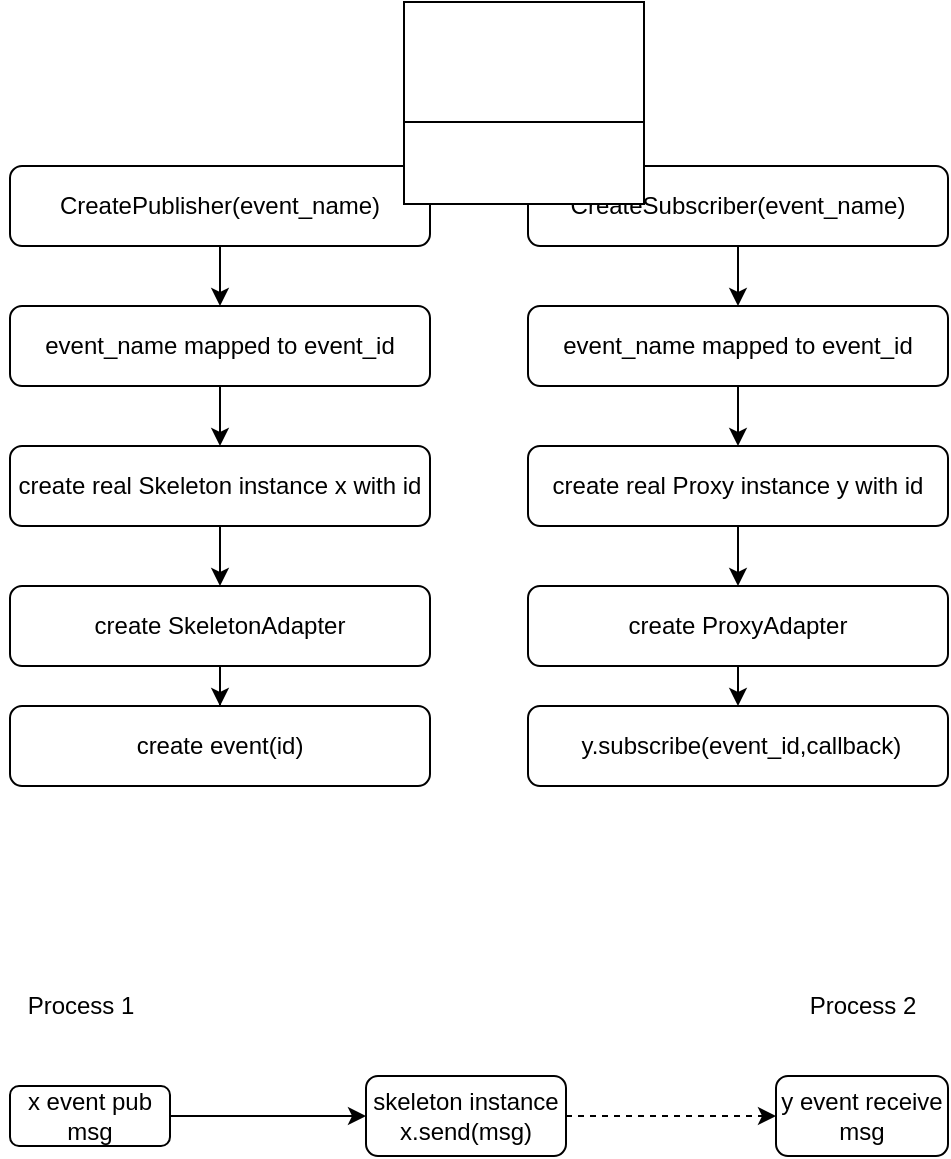 <mxfile version="20.6.0" type="github">
  <diagram id="C5RBs43oDa-KdzZeNtuy" name="Page-1">
    <mxGraphModel dx="1100" dy="0" grid="0" gridSize="10" guides="1" tooltips="1" connect="1" arrows="1" fold="1" page="1" pageScale="1" pageWidth="827" pageHeight="1169" math="0" shadow="0">
      <root>
        <mxCell id="WIyWlLk6GJQsqaUBKTNV-0" />
        <mxCell id="WIyWlLk6GJQsqaUBKTNV-1" parent="WIyWlLk6GJQsqaUBKTNV-0" />
        <mxCell id="O4454tOCm58ji1ov35bX-1" value="" style="edgeStyle=orthogonalEdgeStyle;rounded=0;orthogonalLoop=1;jettySize=auto;html=1;" parent="WIyWlLk6GJQsqaUBKTNV-1" source="WIyWlLk6GJQsqaUBKTNV-3" target="O4454tOCm58ji1ov35bX-0" edge="1">
          <mxGeometry relative="1" as="geometry" />
        </mxCell>
        <mxCell id="WIyWlLk6GJQsqaUBKTNV-3" value="CreatePublisher(event_name)" style="rounded=1;whiteSpace=wrap;html=1;fontSize=12;glass=0;strokeWidth=1;shadow=0;" parent="WIyWlLk6GJQsqaUBKTNV-1" vertex="1">
          <mxGeometry x="155" y="90" width="210" height="40" as="geometry" />
        </mxCell>
        <mxCell id="O4454tOCm58ji1ov35bX-3" value="" style="edgeStyle=orthogonalEdgeStyle;rounded=0;orthogonalLoop=1;jettySize=auto;html=1;" parent="WIyWlLk6GJQsqaUBKTNV-1" source="O4454tOCm58ji1ov35bX-0" target="O4454tOCm58ji1ov35bX-2" edge="1">
          <mxGeometry relative="1" as="geometry" />
        </mxCell>
        <mxCell id="O4454tOCm58ji1ov35bX-0" value="event_name mapped to event_id" style="rounded=1;whiteSpace=wrap;html=1;fontSize=12;glass=0;strokeWidth=1;shadow=0;" parent="WIyWlLk6GJQsqaUBKTNV-1" vertex="1">
          <mxGeometry x="155" y="160" width="210" height="40" as="geometry" />
        </mxCell>
        <mxCell id="O4454tOCm58ji1ov35bX-14" style="edgeStyle=orthogonalEdgeStyle;rounded=0;orthogonalLoop=1;jettySize=auto;html=1;exitX=0.5;exitY=1;exitDx=0;exitDy=0;" parent="WIyWlLk6GJQsqaUBKTNV-1" source="O4454tOCm58ji1ov35bX-2" target="O4454tOCm58ji1ov35bX-13" edge="1">
          <mxGeometry relative="1" as="geometry" />
        </mxCell>
        <mxCell id="O4454tOCm58ji1ov35bX-2" value="create real Skeleton instance x with id" style="rounded=1;whiteSpace=wrap;html=1;fontSize=12;glass=0;strokeWidth=1;shadow=0;" parent="WIyWlLk6GJQsqaUBKTNV-1" vertex="1">
          <mxGeometry x="155" y="230" width="210" height="40" as="geometry" />
        </mxCell>
        <mxCell id="O4454tOCm58ji1ov35bX-39" value="" style="edgeStyle=orthogonalEdgeStyle;rounded=0;orthogonalLoop=1;jettySize=auto;html=1;" parent="WIyWlLk6GJQsqaUBKTNV-1" source="O4454tOCm58ji1ov35bX-13" target="O4454tOCm58ji1ov35bX-38" edge="1">
          <mxGeometry relative="1" as="geometry" />
        </mxCell>
        <mxCell id="O4454tOCm58ji1ov35bX-13" value="create SkeletonAdapter" style="rounded=1;whiteSpace=wrap;html=1;fontSize=12;glass=0;strokeWidth=1;shadow=0;" parent="WIyWlLk6GJQsqaUBKTNV-1" vertex="1">
          <mxGeometry x="155" y="300" width="210" height="40" as="geometry" />
        </mxCell>
        <mxCell id="O4454tOCm58ji1ov35bX-16" value="" style="edgeStyle=orthogonalEdgeStyle;rounded=0;orthogonalLoop=1;jettySize=auto;html=1;" parent="WIyWlLk6GJQsqaUBKTNV-1" source="O4454tOCm58ji1ov35bX-17" target="O4454tOCm58ji1ov35bX-19" edge="1">
          <mxGeometry relative="1" as="geometry" />
        </mxCell>
        <mxCell id="O4454tOCm58ji1ov35bX-17" value="CreateSubscriber(event_name)" style="rounded=1;whiteSpace=wrap;html=1;fontSize=12;glass=0;strokeWidth=1;shadow=0;" parent="WIyWlLk6GJQsqaUBKTNV-1" vertex="1">
          <mxGeometry x="414" y="90" width="210" height="40" as="geometry" />
        </mxCell>
        <mxCell id="O4454tOCm58ji1ov35bX-18" value="" style="edgeStyle=orthogonalEdgeStyle;rounded=0;orthogonalLoop=1;jettySize=auto;html=1;" parent="WIyWlLk6GJQsqaUBKTNV-1" source="O4454tOCm58ji1ov35bX-19" target="O4454tOCm58ji1ov35bX-21" edge="1">
          <mxGeometry relative="1" as="geometry" />
        </mxCell>
        <mxCell id="O4454tOCm58ji1ov35bX-19" value="event_name mapped&amp;nbsp;to event_id" style="rounded=1;whiteSpace=wrap;html=1;fontSize=12;glass=0;strokeWidth=1;shadow=0;" parent="WIyWlLk6GJQsqaUBKTNV-1" vertex="1">
          <mxGeometry x="414" y="160" width="210" height="40" as="geometry" />
        </mxCell>
        <mxCell id="O4454tOCm58ji1ov35bX-20" style="edgeStyle=orthogonalEdgeStyle;rounded=0;orthogonalLoop=1;jettySize=auto;html=1;exitX=0.5;exitY=1;exitDx=0;exitDy=0;" parent="WIyWlLk6GJQsqaUBKTNV-1" source="O4454tOCm58ji1ov35bX-21" target="O4454tOCm58ji1ov35bX-24" edge="1">
          <mxGeometry relative="1" as="geometry" />
        </mxCell>
        <mxCell id="O4454tOCm58ji1ov35bX-21" value="create real Proxy instance y with id" style="rounded=1;whiteSpace=wrap;html=1;fontSize=12;glass=0;strokeWidth=1;shadow=0;" parent="WIyWlLk6GJQsqaUBKTNV-1" vertex="1">
          <mxGeometry x="414" y="230" width="210" height="40" as="geometry" />
        </mxCell>
        <mxCell id="O4454tOCm58ji1ov35bX-37" style="edgeStyle=orthogonalEdgeStyle;rounded=0;orthogonalLoop=1;jettySize=auto;html=1;exitX=0.5;exitY=1;exitDx=0;exitDy=0;entryX=0.5;entryY=0;entryDx=0;entryDy=0;" parent="WIyWlLk6GJQsqaUBKTNV-1" source="O4454tOCm58ji1ov35bX-24" target="O4454tOCm58ji1ov35bX-36" edge="1">
          <mxGeometry relative="1" as="geometry" />
        </mxCell>
        <mxCell id="O4454tOCm58ji1ov35bX-24" value="create ProxyAdapter" style="rounded=1;whiteSpace=wrap;html=1;fontSize=12;glass=0;strokeWidth=1;shadow=0;" parent="WIyWlLk6GJQsqaUBKTNV-1" vertex="1">
          <mxGeometry x="414" y="300" width="210" height="40" as="geometry" />
        </mxCell>
        <mxCell id="O4454tOCm58ji1ov35bX-31" value="" style="edgeStyle=orthogonalEdgeStyle;rounded=0;orthogonalLoop=1;jettySize=auto;html=1;" parent="WIyWlLk6GJQsqaUBKTNV-1" source="O4454tOCm58ji1ov35bX-25" target="O4454tOCm58ji1ov35bX-30" edge="1">
          <mxGeometry relative="1" as="geometry" />
        </mxCell>
        <mxCell id="O4454tOCm58ji1ov35bX-25" value="x event pub msg" style="rounded=1;whiteSpace=wrap;html=1;" parent="WIyWlLk6GJQsqaUBKTNV-1" vertex="1">
          <mxGeometry x="155" y="550" width="80" height="30" as="geometry" />
        </mxCell>
        <mxCell id="O4454tOCm58ji1ov35bX-41" style="edgeStyle=orthogonalEdgeStyle;rounded=0;orthogonalLoop=1;jettySize=auto;html=1;entryX=0;entryY=0.5;entryDx=0;entryDy=0;dashed=1;" parent="WIyWlLk6GJQsqaUBKTNV-1" source="O4454tOCm58ji1ov35bX-30" target="O4454tOCm58ji1ov35bX-34" edge="1">
          <mxGeometry relative="1" as="geometry" />
        </mxCell>
        <mxCell id="O4454tOCm58ji1ov35bX-30" value="skeleton instance x.send(msg)" style="rounded=1;whiteSpace=wrap;html=1;" parent="WIyWlLk6GJQsqaUBKTNV-1" vertex="1">
          <mxGeometry x="333" y="545" width="100" height="40" as="geometry" />
        </mxCell>
        <mxCell id="O4454tOCm58ji1ov35bX-34" value="y event receive msg" style="rounded=1;whiteSpace=wrap;html=1;" parent="WIyWlLk6GJQsqaUBKTNV-1" vertex="1">
          <mxGeometry x="538" y="545" width="86" height="40" as="geometry" />
        </mxCell>
        <mxCell id="O4454tOCm58ji1ov35bX-36" value="&amp;nbsp;y.subscribe(event_id,callback)" style="rounded=1;whiteSpace=wrap;html=1;" parent="WIyWlLk6GJQsqaUBKTNV-1" vertex="1">
          <mxGeometry x="414" y="360" width="210" height="40" as="geometry" />
        </mxCell>
        <mxCell id="O4454tOCm58ji1ov35bX-38" value="create event(id)" style="rounded=1;whiteSpace=wrap;html=1;fontSize=12;glass=0;strokeWidth=1;shadow=0;" parent="WIyWlLk6GJQsqaUBKTNV-1" vertex="1">
          <mxGeometry x="155" y="360" width="210" height="40" as="geometry" />
        </mxCell>
        <mxCell id="O4454tOCm58ji1ov35bX-42" value="Process 1" style="text;html=1;align=center;verticalAlign=middle;resizable=0;points=[];autosize=1;strokeColor=none;fillColor=none;" parent="WIyWlLk6GJQsqaUBKTNV-1" vertex="1">
          <mxGeometry x="150" y="495" width="80" height="30" as="geometry" />
        </mxCell>
        <mxCell id="O4454tOCm58ji1ov35bX-43" value="Process 2" style="text;html=1;align=center;verticalAlign=middle;resizable=0;points=[];autosize=1;strokeColor=none;fillColor=none;" parent="WIyWlLk6GJQsqaUBKTNV-1" vertex="1">
          <mxGeometry x="541" y="495" width="80" height="30" as="geometry" />
        </mxCell>
        <mxCell id="fRObYklnHsrDwvvKzXpT-0" value="" style="whiteSpace=wrap;html=1;" parent="WIyWlLk6GJQsqaUBKTNV-1" vertex="1">
          <mxGeometry x="352" y="49" width="120" height="60" as="geometry" />
        </mxCell>
        <mxCell id="KvYPLEeu3rD1P5WjALIN-0" value="" style="whiteSpace=wrap;html=1;" vertex="1" parent="WIyWlLk6GJQsqaUBKTNV-1">
          <mxGeometry x="352" y="8" width="120" height="60" as="geometry" />
        </mxCell>
      </root>
    </mxGraphModel>
  </diagram>
</mxfile>
